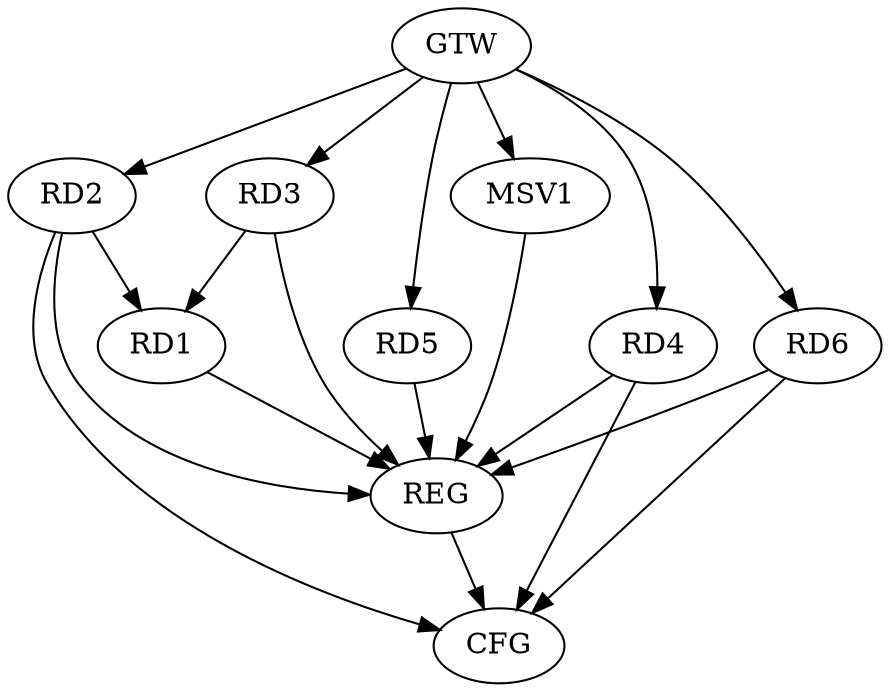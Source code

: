 strict digraph G {
  RD1 [ label="RD1" ];
  RD2 [ label="RD2" ];
  RD3 [ label="RD3" ];
  RD4 [ label="RD4" ];
  RD5 [ label="RD5" ];
  RD6 [ label="RD6" ];
  GTW [ label="GTW" ];
  REG [ label="REG" ];
  CFG [ label="CFG" ];
  MSV1 [ label="MSV1" ];
  GTW -> RD2;
  GTW -> RD3;
  GTW -> RD4;
  GTW -> RD5;
  GTW -> RD6;
  RD1 -> REG;
  RD2 -> REG;
  RD3 -> REG;
  RD4 -> REG;
  RD5 -> REG;
  RD6 -> REG;
  RD2 -> CFG;
  RD4 -> CFG;
  RD6 -> CFG;
  REG -> CFG;
  RD2 -> RD1;
  RD3 -> RD1;
  GTW -> MSV1;
  MSV1 -> REG;
}
